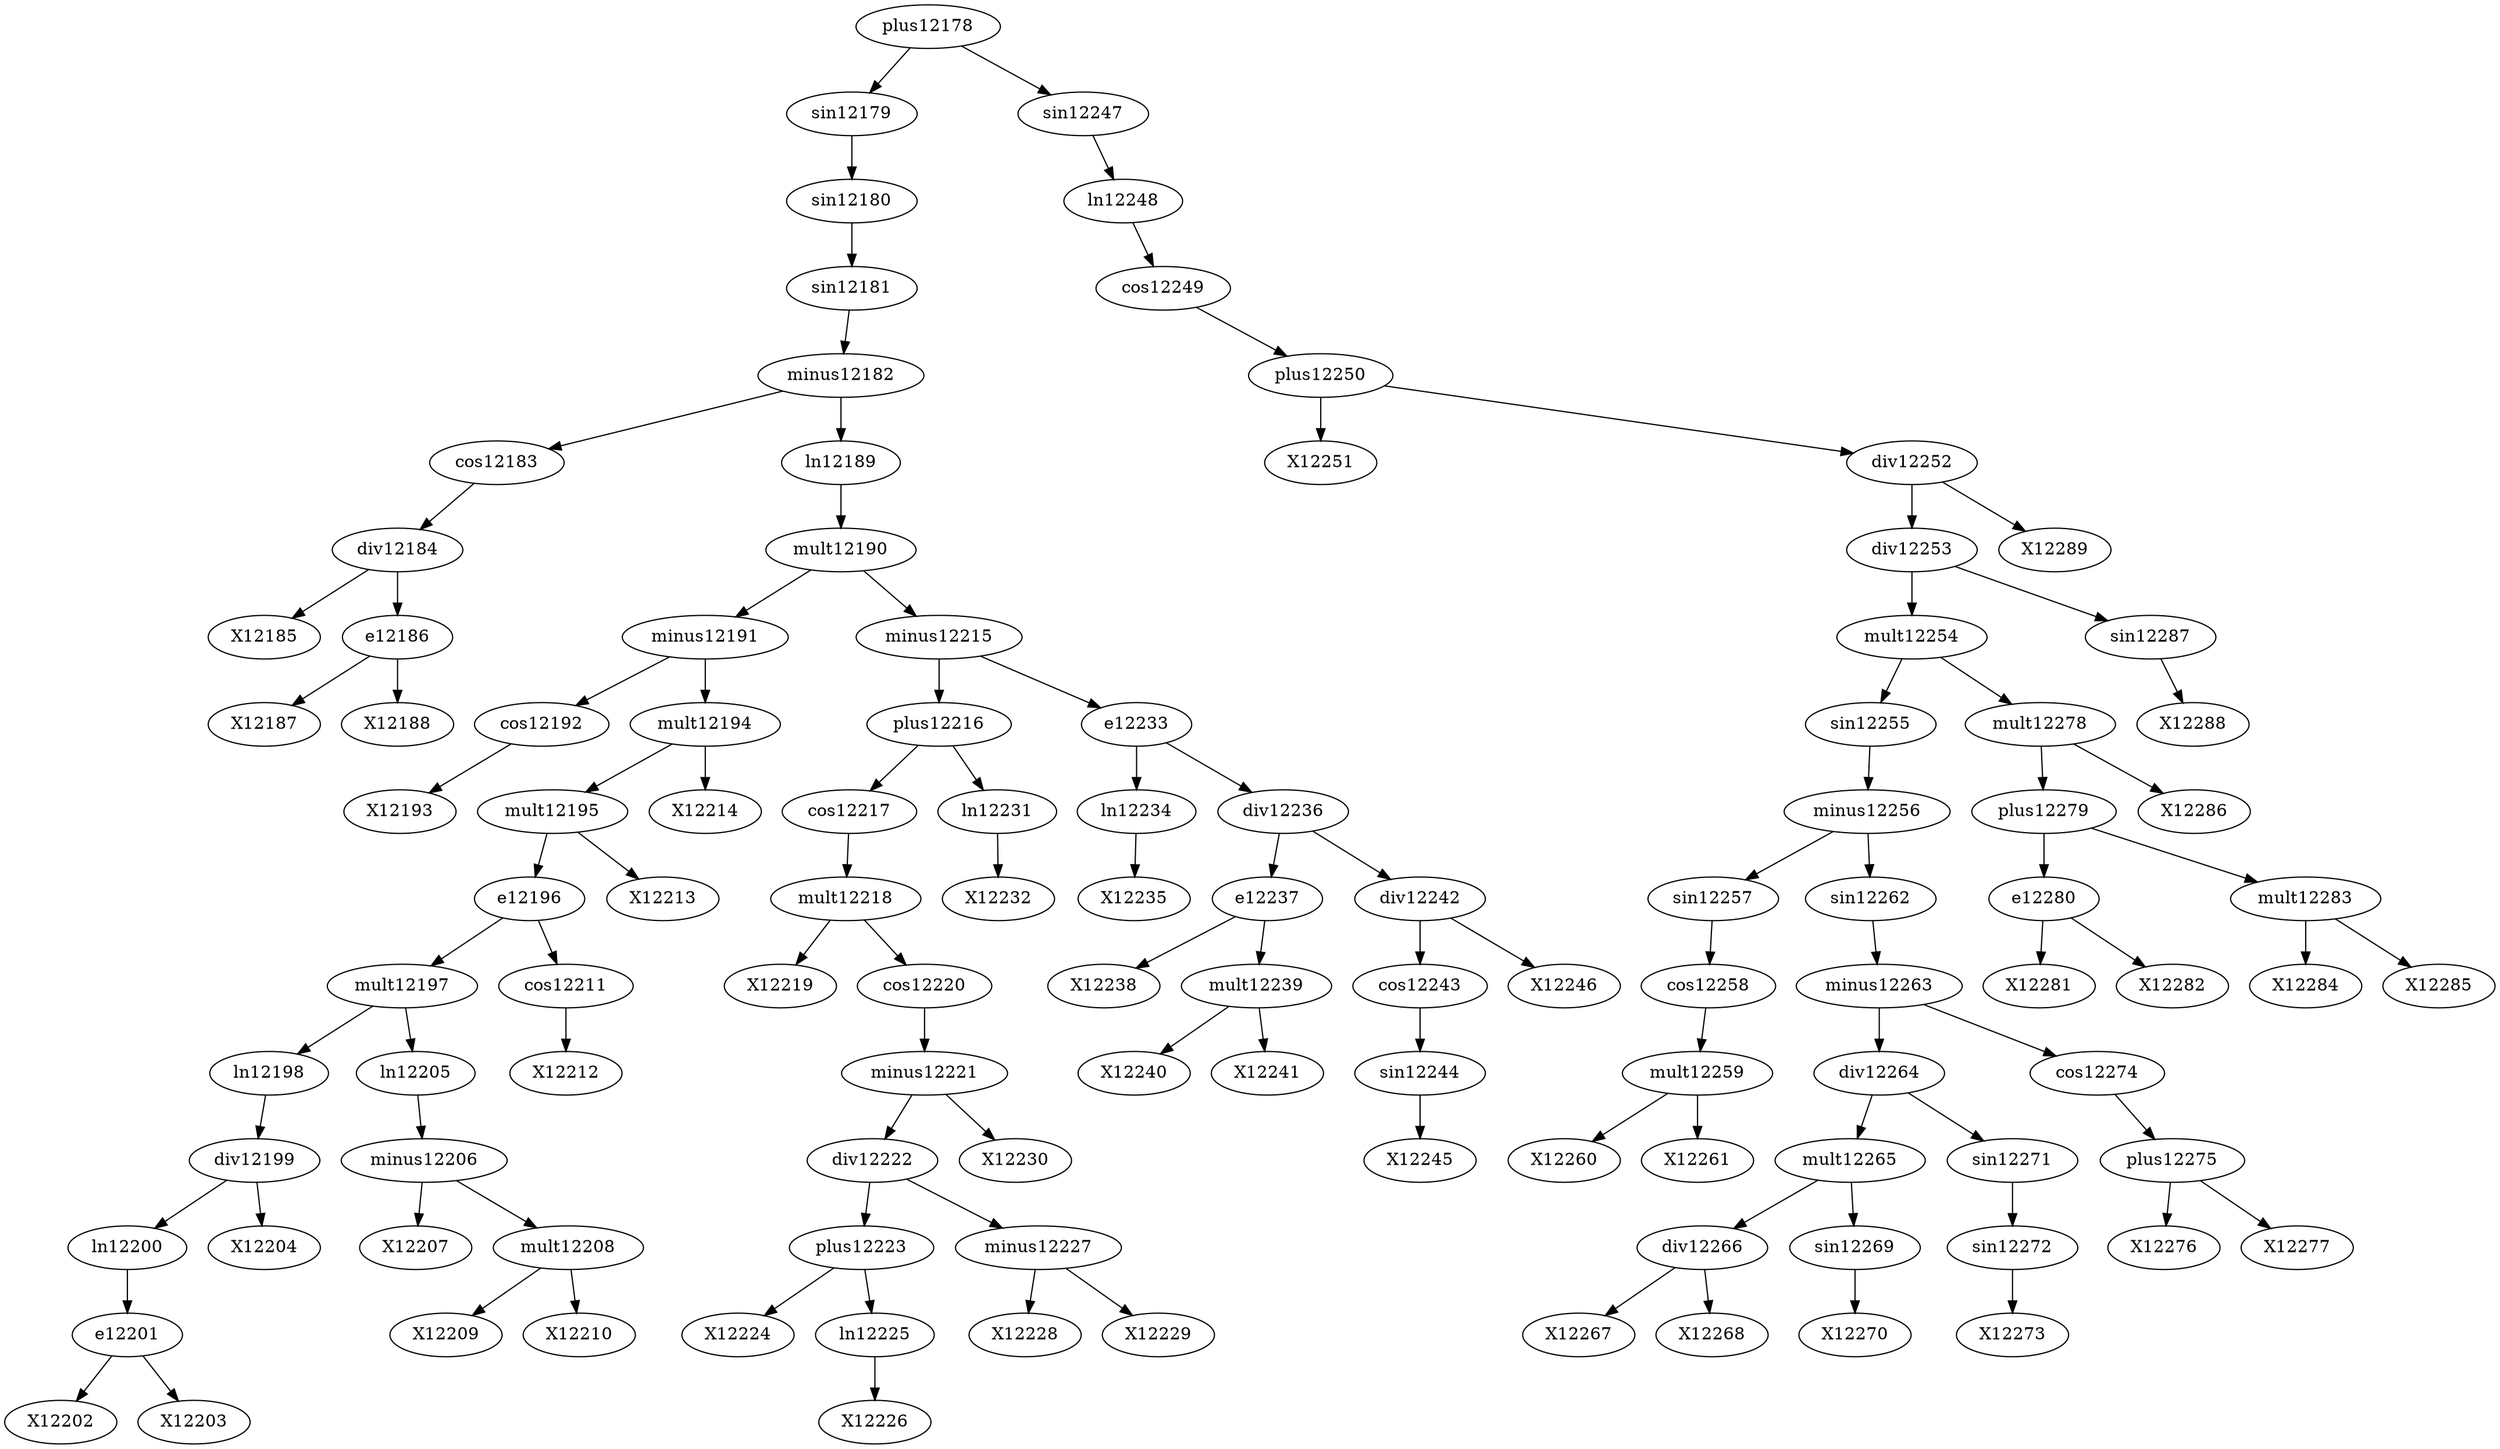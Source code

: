 digraph T {
	div12184 -> X12185
	e12186 -> X12187
	e12186 -> X12188
	div12184 -> e12186
	cos12183 -> div12184
	minus12182 -> cos12183
	cos12192 -> X12193
	minus12191 -> cos12192
	e12201 -> X12202
	e12201 -> X12203
	ln12200 -> e12201
	div12199 -> ln12200
	div12199 -> X12204
	ln12198 -> div12199
	mult12197 -> ln12198
	minus12206 -> X12207
	mult12208 -> X12209
	mult12208 -> X12210
	minus12206 -> mult12208
	ln12205 -> minus12206
	mult12197 -> ln12205
	e12196 -> mult12197
	cos12211 -> X12212
	e12196 -> cos12211
	mult12195 -> e12196
	mult12195 -> X12213
	mult12194 -> mult12195
	mult12194 -> X12214
	minus12191 -> mult12194
	mult12190 -> minus12191
	mult12218 -> X12219
	plus12223 -> X12224
	ln12225 -> X12226
	plus12223 -> ln12225
	div12222 -> plus12223
	minus12227 -> X12228
	minus12227 -> X12229
	div12222 -> minus12227
	minus12221 -> div12222
	minus12221 -> X12230
	cos12220 -> minus12221
	mult12218 -> cos12220
	cos12217 -> mult12218
	plus12216 -> cos12217
	ln12231 -> X12232
	plus12216 -> ln12231
	minus12215 -> plus12216
	ln12234 -> X12235
	e12233 -> ln12234
	e12237 -> X12238
	mult12239 -> X12240
	mult12239 -> X12241
	e12237 -> mult12239
	div12236 -> e12237
	sin12244 -> X12245
	cos12243 -> sin12244
	div12242 -> cos12243
	div12242 -> X12246
	div12236 -> div12242
	e12233 -> div12236
	minus12215 -> e12233
	mult12190 -> minus12215
	ln12189 -> mult12190
	minus12182 -> ln12189
	sin12181 -> minus12182
	sin12180 -> sin12181
	sin12179 -> sin12180
	plus12178 -> sin12179
	plus12250 -> X12251
	mult12259 -> X12260
	mult12259 -> X12261
	cos12258 -> mult12259
	sin12257 -> cos12258
	minus12256 -> sin12257
	div12266 -> X12267
	div12266 -> X12268
	mult12265 -> div12266
	sin12269 -> X12270
	mult12265 -> sin12269
	div12264 -> mult12265
	sin12272 -> X12273
	sin12271 -> sin12272
	div12264 -> sin12271
	minus12263 -> div12264
	plus12275 -> X12276
	plus12275 -> X12277
	cos12274 -> plus12275
	minus12263 -> cos12274
	sin12262 -> minus12263
	minus12256 -> sin12262
	sin12255 -> minus12256
	mult12254 -> sin12255
	e12280 -> X12281
	e12280 -> X12282
	plus12279 -> e12280
	mult12283 -> X12284
	mult12283 -> X12285
	plus12279 -> mult12283
	mult12278 -> plus12279
	mult12278 -> X12286
	mult12254 -> mult12278
	div12253 -> mult12254
	sin12287 -> X12288
	div12253 -> sin12287
	div12252 -> div12253
	div12252 -> X12289
	plus12250 -> div12252
	cos12249 -> plus12250
	ln12248 -> cos12249
	sin12247 -> ln12248
	plus12178 -> sin12247
}
